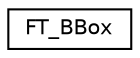 digraph "Graphical Class Hierarchy"
{
 // LATEX_PDF_SIZE
  edge [fontname="Helvetica",fontsize="10",labelfontname="Helvetica",labelfontsize="10"];
  node [fontname="Helvetica",fontsize="10",shape=record];
  rankdir="LR";
  Node0 [label="FT_BBox",height=0.2,width=0.4,color="black", fillcolor="white", style="filled",URL="$structFT__BBox.html",tooltip=" "];
}
